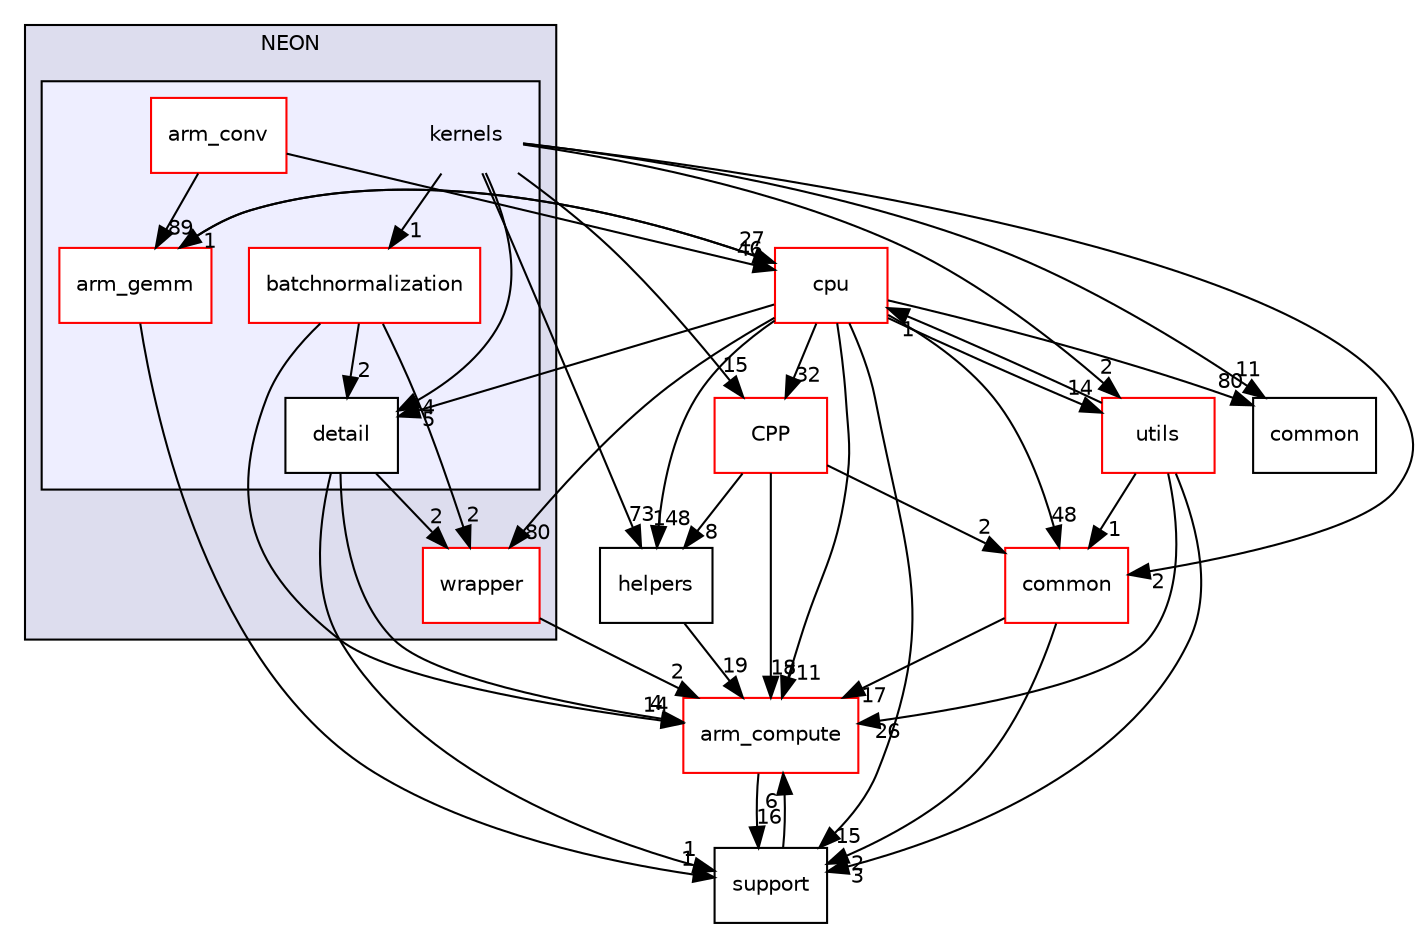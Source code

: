 digraph "src/core/NEON/kernels" {
  compound=true
  node [ fontsize="10", fontname="Helvetica"];
  edge [ labelfontsize="10", labelfontname="Helvetica"];
  subgraph clusterdir_d91e1966cc57df4f49d1e07be7697713 {
    graph [ bgcolor="#ddddee", pencolor="black", label="NEON" fontname="Helvetica", fontsize="10", URL="dir_d91e1966cc57df4f49d1e07be7697713.xhtml"]
  dir_8224aa485683c095eaa3fd7faa788467 [shape=box label="wrapper" fillcolor="white" style="filled" color="red" URL="dir_8224aa485683c095eaa3fd7faa788467.xhtml"];
  subgraph clusterdir_1ce938f580a6f304b99685e2c1dd19db {
    graph [ bgcolor="#eeeeff", pencolor="black", label="" URL="dir_1ce938f580a6f304b99685e2c1dd19db.xhtml"];
    dir_1ce938f580a6f304b99685e2c1dd19db [shape=plaintext label="kernels"];
  dir_ea98ae4f30fbc97db6231c6535bdb2d9 [shape=box label="arm_conv" fillcolor="white" style="filled" color="red" URL="dir_ea98ae4f30fbc97db6231c6535bdb2d9.xhtml"];
  dir_9847dd9cb7a28e46201717fa7336cf62 [shape=box label="arm_gemm" fillcolor="white" style="filled" color="red" URL="dir_9847dd9cb7a28e46201717fa7336cf62.xhtml"];
  dir_f5eb3f990fb66d2a1104d2728906b7d4 [shape=box label="batchnormalization" fillcolor="white" style="filled" color="red" URL="dir_f5eb3f990fb66d2a1104d2728906b7d4.xhtml"];
  dir_47c52b626b579a630a004d74c906e8a5 [shape=box label="detail" fillcolor="white" style="filled" URL="dir_47c52b626b579a630a004d74c906e8a5.xhtml"];
  }
  }
  dir_1d7cadfed01c895b25460177608d44e9 [shape=box label="CPP" fillcolor="white" style="filled" color="red" URL="dir_1d7cadfed01c895b25460177608d44e9.xhtml"];
  dir_214608ef36d61442cb2b0c1c4e9a7def [shape=box label="arm_compute" fillcolor="white" style="filled" color="red" URL="dir_214608ef36d61442cb2b0c1c4e9a7def.xhtml"];
  dir_2c61f424fd391396db977702a2beee9a [shape=box label="cpu" fillcolor="white" style="filled" color="red" URL="dir_2c61f424fd391396db977702a2beee9a.xhtml"];
  dir_34b4cee2b5900b653deb3438fc906cf4 [shape=box label="common" URL="dir_34b4cee2b5900b653deb3438fc906cf4.xhtml"];
  dir_5815af820a9cc9481f1d0990a0d60286 [shape=box label="support" URL="dir_5815af820a9cc9481f1d0990a0d60286.xhtml"];
  dir_707aa52d67938117542c6646238d6f70 [shape=box label="helpers" URL="dir_707aa52d67938117542c6646238d6f70.xhtml"];
  dir_a8053b3d69cfefb2b2e6ec7bf9dd5c1a [shape=box label="utils" fillcolor="white" style="filled" color="red" URL="dir_a8053b3d69cfefb2b2e6ec7bf9dd5c1a.xhtml"];
  dir_fdedb0aba14d44ce9d99bc100e026e6a [shape=box label="common" fillcolor="white" style="filled" color="red" URL="dir_fdedb0aba14d44ce9d99bc100e026e6a.xhtml"];
  dir_f5eb3f990fb66d2a1104d2728906b7d4->dir_214608ef36d61442cb2b0c1c4e9a7def [headlabel="14", labeldistance=1.5 headhref="dir_000371_000000.xhtml"];
  dir_f5eb3f990fb66d2a1104d2728906b7d4->dir_47c52b626b579a630a004d74c906e8a5 [headlabel="2", labeldistance=1.5 headhref="dir_000371_000472.xhtml"];
  dir_f5eb3f990fb66d2a1104d2728906b7d4->dir_8224aa485683c095eaa3fd7faa788467 [headlabel="2", labeldistance=1.5 headhref="dir_000371_000029.xhtml"];
  dir_8224aa485683c095eaa3fd7faa788467->dir_214608ef36d61442cb2b0c1c4e9a7def [headlabel="2", labeldistance=1.5 headhref="dir_000029_000000.xhtml"];
  dir_47c52b626b579a630a004d74c906e8a5->dir_214608ef36d61442cb2b0c1c4e9a7def [headlabel="4", labeldistance=1.5 headhref="dir_000472_000000.xhtml"];
  dir_47c52b626b579a630a004d74c906e8a5->dir_5815af820a9cc9481f1d0990a0d60286 [headlabel="1", labeldistance=1.5 headhref="dir_000472_000031.xhtml"];
  dir_47c52b626b579a630a004d74c906e8a5->dir_8224aa485683c095eaa3fd7faa788467 [headlabel="2", labeldistance=1.5 headhref="dir_000472_000029.xhtml"];
  dir_707aa52d67938117542c6646238d6f70->dir_214608ef36d61442cb2b0c1c4e9a7def [headlabel="19", labeldistance=1.5 headhref="dir_000033_000000.xhtml"];
  dir_2c61f424fd391396db977702a2beee9a->dir_214608ef36d61442cb2b0c1c4e9a7def [headlabel="711", labeldistance=1.5 headhref="dir_000373_000000.xhtml"];
  dir_2c61f424fd391396db977702a2beee9a->dir_fdedb0aba14d44ce9d99bc100e026e6a [headlabel="48", labeldistance=1.5 headhref="dir_000373_000016.xhtml"];
  dir_2c61f424fd391396db977702a2beee9a->dir_34b4cee2b5900b653deb3438fc906cf4 [headlabel="80", labeldistance=1.5 headhref="dir_000373_000045.xhtml"];
  dir_2c61f424fd391396db977702a2beee9a->dir_8224aa485683c095eaa3fd7faa788467 [headlabel="80", labeldistance=1.5 headhref="dir_000373_000029.xhtml"];
  dir_2c61f424fd391396db977702a2beee9a->dir_707aa52d67938117542c6646238d6f70 [headlabel="148", labeldistance=1.5 headhref="dir_000373_000033.xhtml"];
  dir_2c61f424fd391396db977702a2beee9a->dir_47c52b626b579a630a004d74c906e8a5 [headlabel="5", labeldistance=1.5 headhref="dir_000373_000472.xhtml"];
  dir_2c61f424fd391396db977702a2beee9a->dir_1d7cadfed01c895b25460177608d44e9 [headlabel="32", labeldistance=1.5 headhref="dir_000373_000052.xhtml"];
  dir_2c61f424fd391396db977702a2beee9a->dir_a8053b3d69cfefb2b2e6ec7bf9dd5c1a [headlabel="14", labeldistance=1.5 headhref="dir_000373_000049.xhtml"];
  dir_2c61f424fd391396db977702a2beee9a->dir_9847dd9cb7a28e46201717fa7336cf62 [headlabel="1", labeldistance=1.5 headhref="dir_000373_000233.xhtml"];
  dir_2c61f424fd391396db977702a2beee9a->dir_5815af820a9cc9481f1d0990a0d60286 [headlabel="15", labeldistance=1.5 headhref="dir_000373_000031.xhtml"];
  dir_214608ef36d61442cb2b0c1c4e9a7def->dir_5815af820a9cc9481f1d0990a0d60286 [headlabel="16", labeldistance=1.5 headhref="dir_000000_000031.xhtml"];
  dir_a8053b3d69cfefb2b2e6ec7bf9dd5c1a->dir_214608ef36d61442cb2b0c1c4e9a7def [headlabel="26", labeldistance=1.5 headhref="dir_000049_000000.xhtml"];
  dir_a8053b3d69cfefb2b2e6ec7bf9dd5c1a->dir_2c61f424fd391396db977702a2beee9a [headlabel="1", labeldistance=1.5 headhref="dir_000049_000373.xhtml"];
  dir_a8053b3d69cfefb2b2e6ec7bf9dd5c1a->dir_5815af820a9cc9481f1d0990a0d60286 [headlabel="3", labeldistance=1.5 headhref="dir_000049_000031.xhtml"];
  dir_a8053b3d69cfefb2b2e6ec7bf9dd5c1a->dir_fdedb0aba14d44ce9d99bc100e026e6a [headlabel="1", labeldistance=1.5 headhref="dir_000049_000016.xhtml"];
  dir_ea98ae4f30fbc97db6231c6535bdb2d9->dir_2c61f424fd391396db977702a2beee9a [headlabel="46", labeldistance=1.5 headhref="dir_000101_000373.xhtml"];
  dir_ea98ae4f30fbc97db6231c6535bdb2d9->dir_9847dd9cb7a28e46201717fa7336cf62 [headlabel="89", labeldistance=1.5 headhref="dir_000101_000233.xhtml"];
  dir_1d7cadfed01c895b25460177608d44e9->dir_214608ef36d61442cb2b0c1c4e9a7def [headlabel="18", labeldistance=1.5 headhref="dir_000052_000000.xhtml"];
  dir_1d7cadfed01c895b25460177608d44e9->dir_fdedb0aba14d44ce9d99bc100e026e6a [headlabel="2", labeldistance=1.5 headhref="dir_000052_000016.xhtml"];
  dir_1d7cadfed01c895b25460177608d44e9->dir_707aa52d67938117542c6646238d6f70 [headlabel="8", labeldistance=1.5 headhref="dir_000052_000033.xhtml"];
  dir_1ce938f580a6f304b99685e2c1dd19db->dir_1d7cadfed01c895b25460177608d44e9 [headlabel="15", labeldistance=1.5 headhref="dir_000100_000052.xhtml"];
  dir_1ce938f580a6f304b99685e2c1dd19db->dir_34b4cee2b5900b653deb3438fc906cf4 [headlabel="11", labeldistance=1.5 headhref="dir_000100_000045.xhtml"];
  dir_1ce938f580a6f304b99685e2c1dd19db->dir_47c52b626b579a630a004d74c906e8a5 [headlabel="4", labeldistance=1.5 headhref="dir_000100_000472.xhtml"];
  dir_1ce938f580a6f304b99685e2c1dd19db->dir_707aa52d67938117542c6646238d6f70 [headlabel="73", labeldistance=1.5 headhref="dir_000100_000033.xhtml"];
  dir_1ce938f580a6f304b99685e2c1dd19db->dir_a8053b3d69cfefb2b2e6ec7bf9dd5c1a [headlabel="2", labeldistance=1.5 headhref="dir_000100_000049.xhtml"];
  dir_1ce938f580a6f304b99685e2c1dd19db->dir_f5eb3f990fb66d2a1104d2728906b7d4 [headlabel="1", labeldistance=1.5 headhref="dir_000100_000371.xhtml"];
  dir_1ce938f580a6f304b99685e2c1dd19db->dir_fdedb0aba14d44ce9d99bc100e026e6a [headlabel="2", labeldistance=1.5 headhref="dir_000100_000016.xhtml"];
  dir_5815af820a9cc9481f1d0990a0d60286->dir_214608ef36d61442cb2b0c1c4e9a7def [headlabel="6", labeldistance=1.5 headhref="dir_000031_000000.xhtml"];
  dir_fdedb0aba14d44ce9d99bc100e026e6a->dir_214608ef36d61442cb2b0c1c4e9a7def [headlabel="17", labeldistance=1.5 headhref="dir_000016_000000.xhtml"];
  dir_fdedb0aba14d44ce9d99bc100e026e6a->dir_5815af820a9cc9481f1d0990a0d60286 [headlabel="2", labeldistance=1.5 headhref="dir_000016_000031.xhtml"];
  dir_9847dd9cb7a28e46201717fa7336cf62->dir_2c61f424fd391396db977702a2beee9a [headlabel="27", labeldistance=1.5 headhref="dir_000233_000373.xhtml"];
  dir_9847dd9cb7a28e46201717fa7336cf62->dir_5815af820a9cc9481f1d0990a0d60286 [headlabel="1", labeldistance=1.5 headhref="dir_000233_000031.xhtml"];
}
